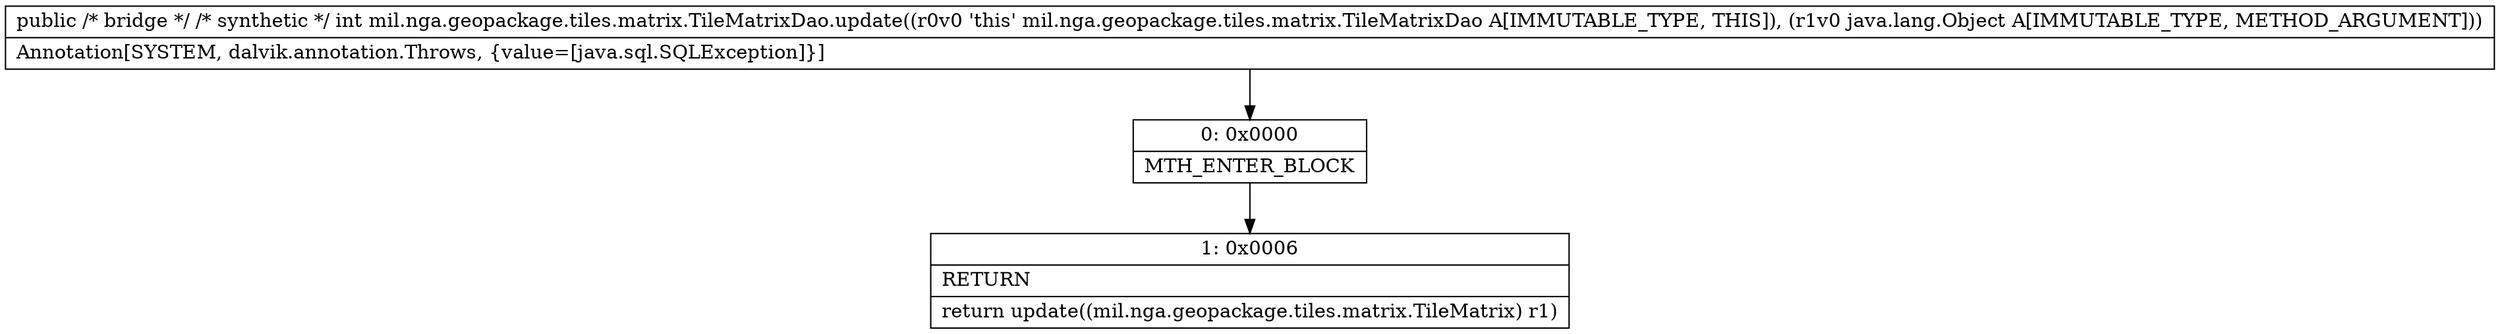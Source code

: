 digraph "CFG formil.nga.geopackage.tiles.matrix.TileMatrixDao.update(Ljava\/lang\/Object;)I" {
Node_0 [shape=record,label="{0\:\ 0x0000|MTH_ENTER_BLOCK\l}"];
Node_1 [shape=record,label="{1\:\ 0x0006|RETURN\l|return update((mil.nga.geopackage.tiles.matrix.TileMatrix) r1)\l}"];
MethodNode[shape=record,label="{public \/* bridge *\/ \/* synthetic *\/ int mil.nga.geopackage.tiles.matrix.TileMatrixDao.update((r0v0 'this' mil.nga.geopackage.tiles.matrix.TileMatrixDao A[IMMUTABLE_TYPE, THIS]), (r1v0 java.lang.Object A[IMMUTABLE_TYPE, METHOD_ARGUMENT]))  | Annotation[SYSTEM, dalvik.annotation.Throws, \{value=[java.sql.SQLException]\}]\l}"];
MethodNode -> Node_0;
Node_0 -> Node_1;
}

